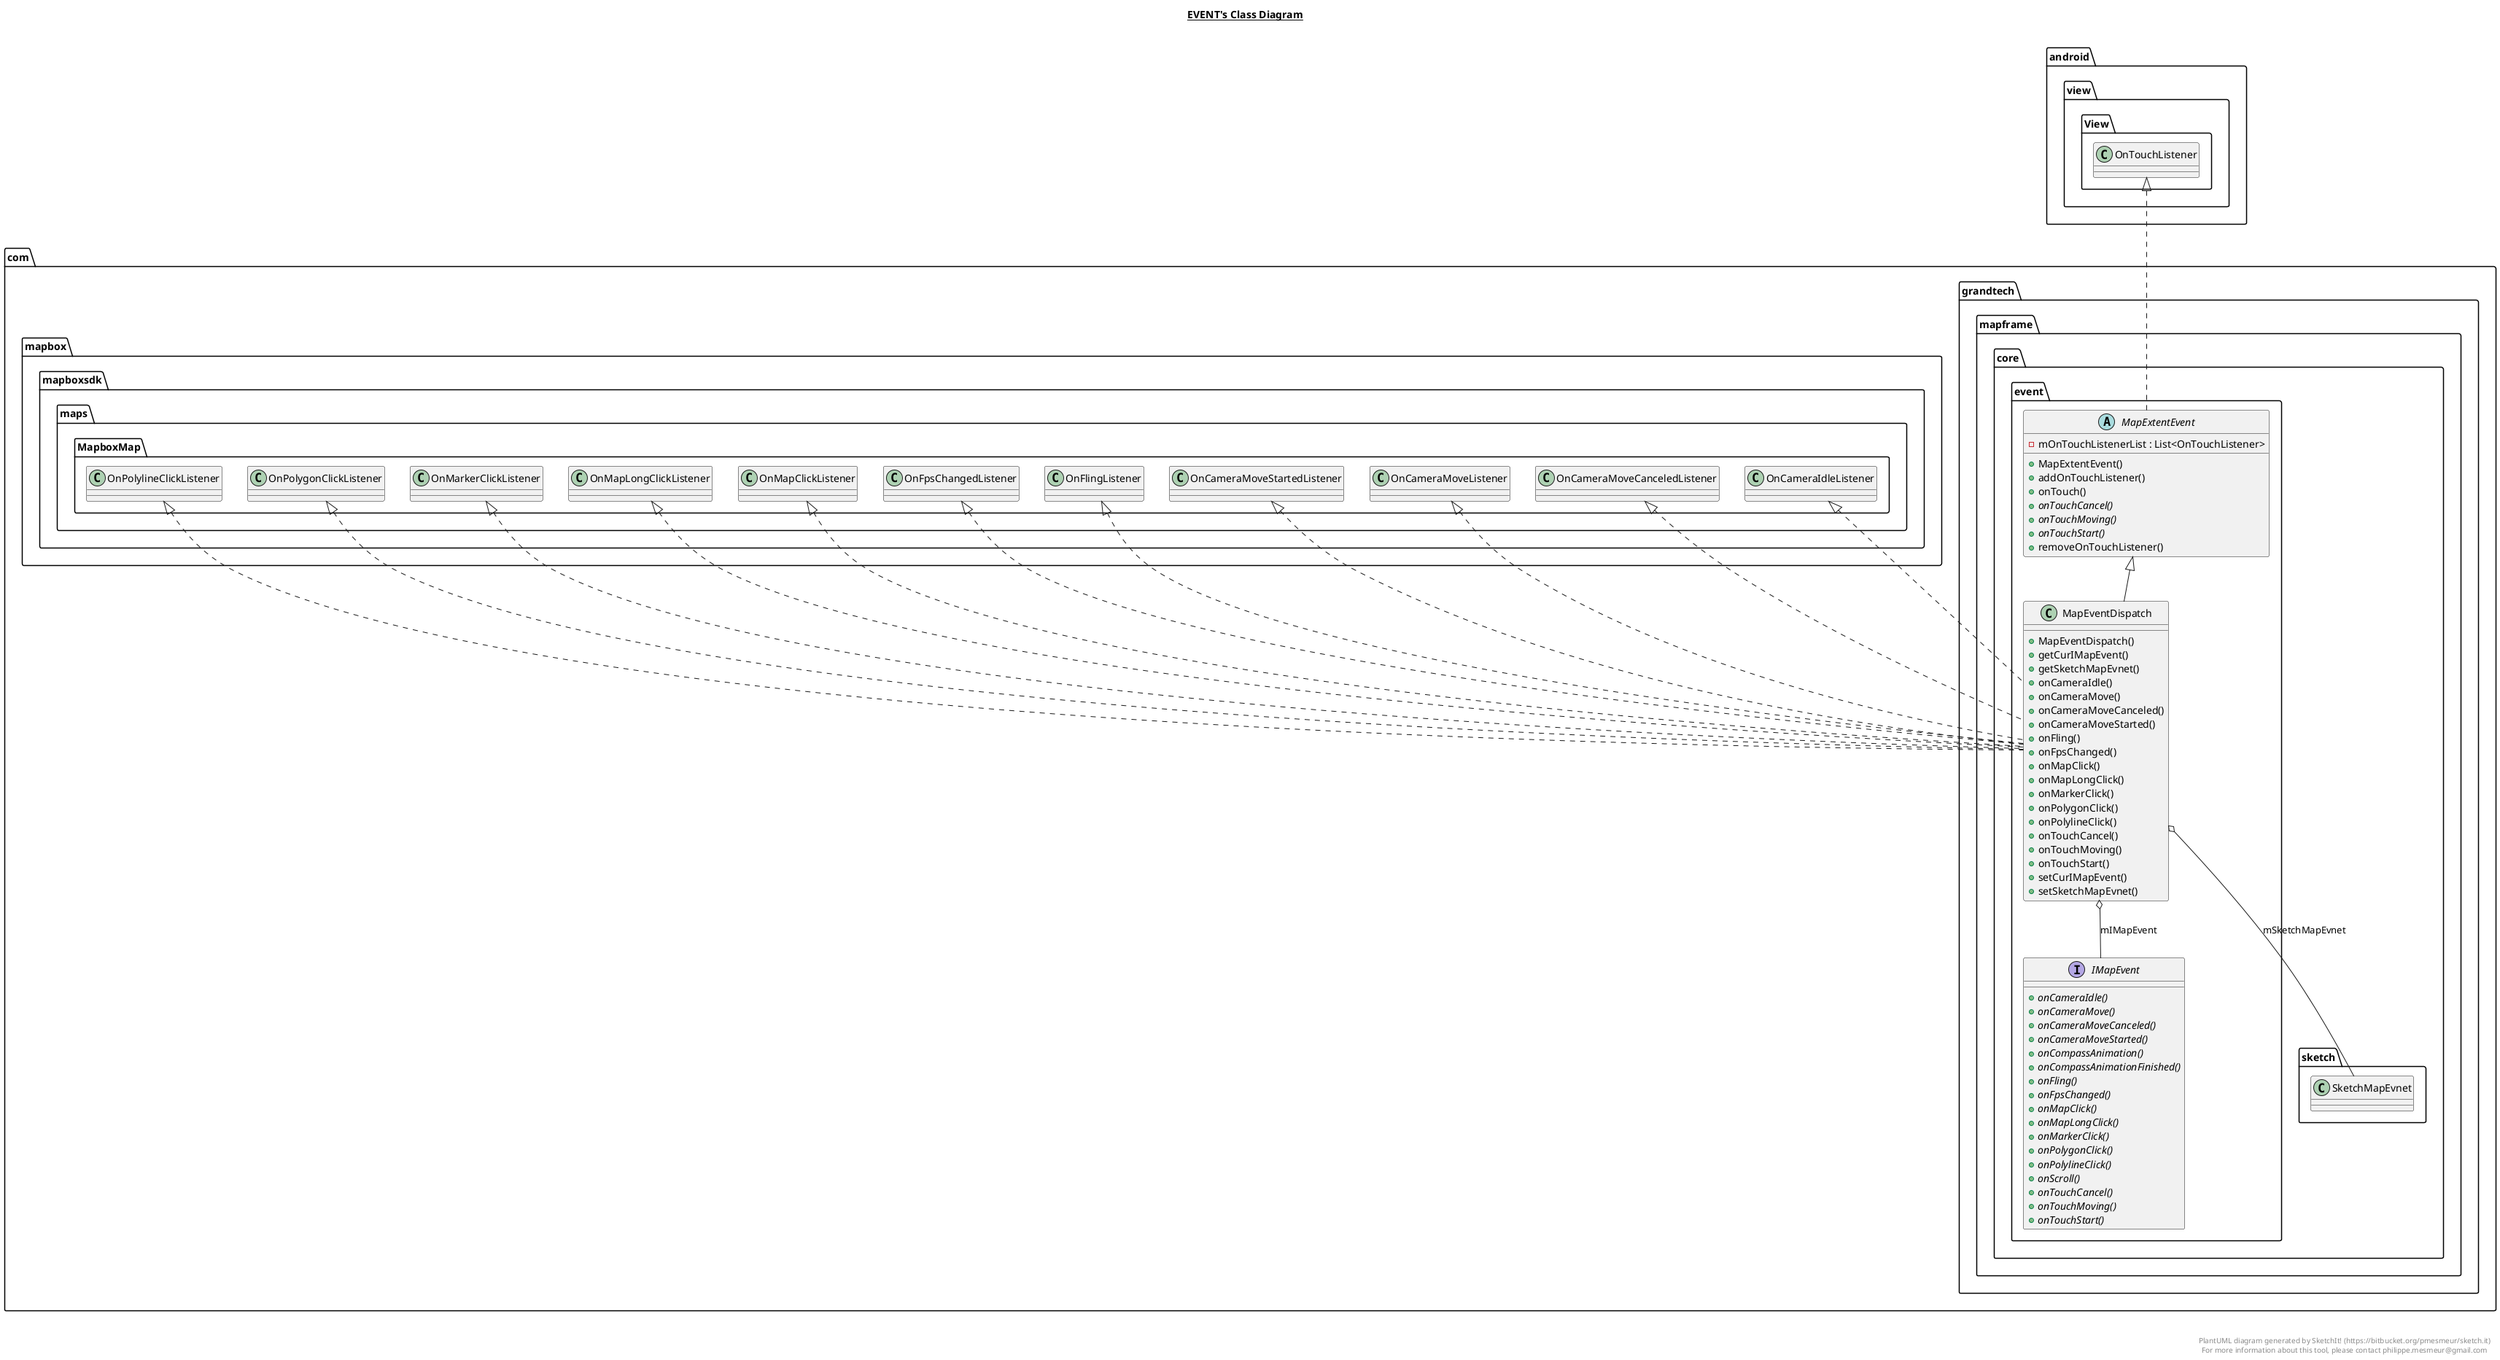 @startuml

title __EVENT's Class Diagram__\n

  namespace com.grandtech.mapframe.core {
    namespace event {
      interface com.grandtech.mapframe.core.event.IMapEvent {
          {abstract} + onCameraIdle()
          {abstract} + onCameraMove()
          {abstract} + onCameraMoveCanceled()
          {abstract} + onCameraMoveStarted()
          {abstract} + onCompassAnimation()
          {abstract} + onCompassAnimationFinished()
          {abstract} + onFling()
          {abstract} + onFpsChanged()
          {abstract} + onMapClick()
          {abstract} + onMapLongClick()
          {abstract} + onMarkerClick()
          {abstract} + onPolygonClick()
          {abstract} + onPolylineClick()
          {abstract} + onScroll()
          {abstract} + onTouchCancel()
          {abstract} + onTouchMoving()
          {abstract} + onTouchStart()
      }
    }
  }
  

  namespace com.grandtech.mapframe.core {
    namespace event {
      class com.grandtech.mapframe.core.event.MapEventDispatch {
          + MapEventDispatch()
          + getCurIMapEvent()
          + getSketchMapEvnet()
          + onCameraIdle()
          + onCameraMove()
          + onCameraMoveCanceled()
          + onCameraMoveStarted()
          + onFling()
          + onFpsChanged()
          + onMapClick()
          + onMapLongClick()
          + onMarkerClick()
          + onPolygonClick()
          + onPolylineClick()
          + onTouchCancel()
          + onTouchMoving()
          + onTouchStart()
          + setCurIMapEvent()
          + setSketchMapEvnet()
      }
    }
  }
  

  namespace com.grandtech.mapframe.core {
    namespace event {
      abstract class com.grandtech.mapframe.core.event.MapExtentEvent {
          - mOnTouchListenerList : List<OnTouchListener>
          + MapExtentEvent()
          + addOnTouchListener()
          + onTouch()
          {abstract} + onTouchCancel()
          {abstract} + onTouchMoving()
          {abstract} + onTouchStart()
          + removeOnTouchListener()
      }
    }
  }
  

  com.grandtech.mapframe.core.event.MapEventDispatch .up.|> com.mapbox.mapboxsdk.maps.MapboxMap.OnCameraIdleListener
  com.grandtech.mapframe.core.event.MapEventDispatch .up.|> com.mapbox.mapboxsdk.maps.MapboxMap.OnCameraMoveCanceledListener
  com.grandtech.mapframe.core.event.MapEventDispatch .up.|> com.mapbox.mapboxsdk.maps.MapboxMap.OnCameraMoveListener
  com.grandtech.mapframe.core.event.MapEventDispatch .up.|> com.mapbox.mapboxsdk.maps.MapboxMap.OnCameraMoveStartedListener
  com.grandtech.mapframe.core.event.MapEventDispatch .up.|> com.mapbox.mapboxsdk.maps.MapboxMap.OnFlingListener
  com.grandtech.mapframe.core.event.MapEventDispatch .up.|> com.mapbox.mapboxsdk.maps.MapboxMap.OnFpsChangedListener
  com.grandtech.mapframe.core.event.MapEventDispatch .up.|> com.mapbox.mapboxsdk.maps.MapboxMap.OnMapClickListener
  com.grandtech.mapframe.core.event.MapEventDispatch .up.|> com.mapbox.mapboxsdk.maps.MapboxMap.OnMapLongClickListener
  com.grandtech.mapframe.core.event.MapEventDispatch .up.|> com.mapbox.mapboxsdk.maps.MapboxMap.OnMarkerClickListener
  com.grandtech.mapframe.core.event.MapEventDispatch .up.|> com.mapbox.mapboxsdk.maps.MapboxMap.OnPolygonClickListener
  com.grandtech.mapframe.core.event.MapEventDispatch .up.|> com.mapbox.mapboxsdk.maps.MapboxMap.OnPolylineClickListener
  com.grandtech.mapframe.core.event.MapEventDispatch -up-|> com.grandtech.mapframe.core.event.MapExtentEvent
  com.grandtech.mapframe.core.event.MapEventDispatch o-- com.grandtech.mapframe.core.event.IMapEvent : mIMapEvent
  com.grandtech.mapframe.core.event.MapEventDispatch o-- com.grandtech.mapframe.core.sketch.SketchMapEvnet : mSketchMapEvnet
  com.grandtech.mapframe.core.event.MapExtentEvent .up.|> android.view.View.OnTouchListener


right footer


PlantUML diagram generated by SketchIt! (https://bitbucket.org/pmesmeur/sketch.it)
For more information about this tool, please contact philippe.mesmeur@gmail.com
endfooter

@enduml
